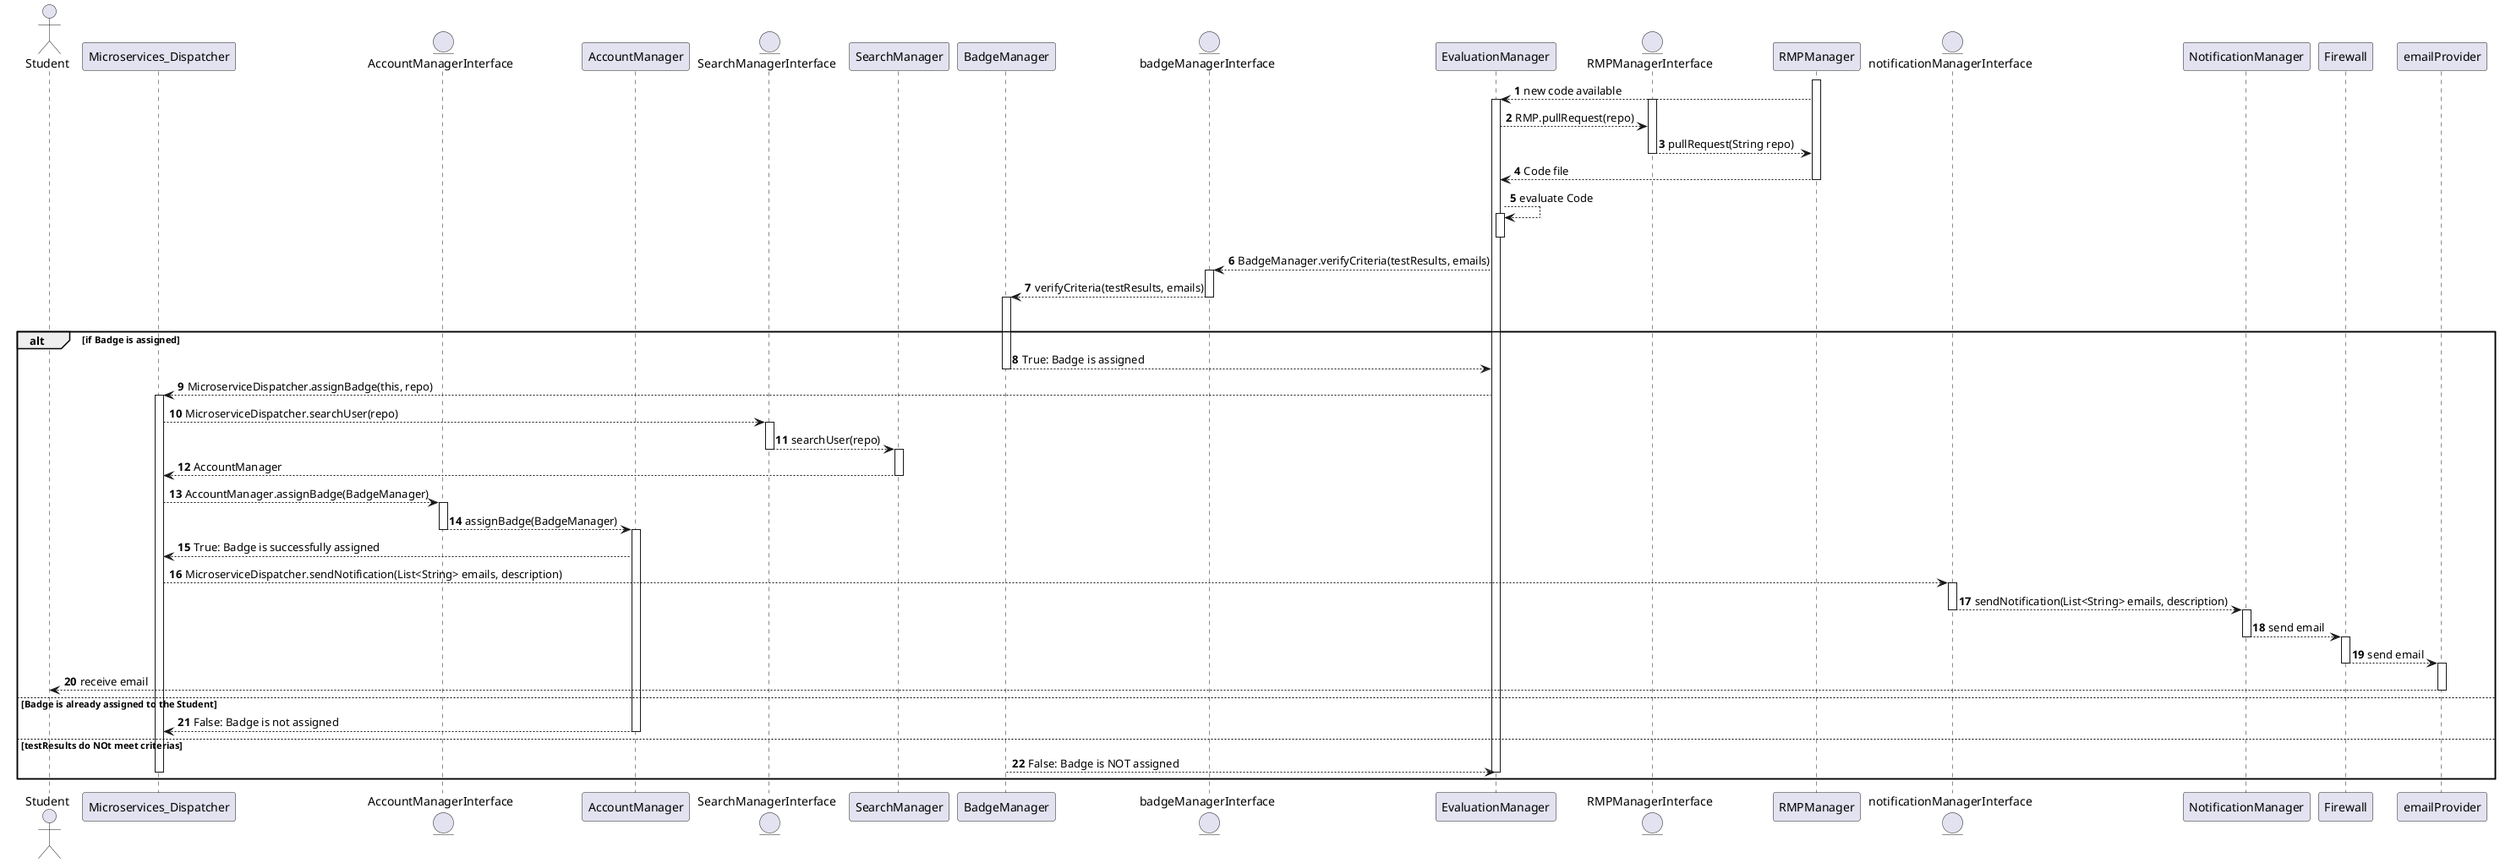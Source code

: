 @startuml

autonumber

actor Student as U
participant emailProvider as EP
participant Firewall as F
participant NotificationManager as NM
entity notificationManagerInterface as NMI
participant Microservices_Dispatcher as MD
entity AccountManagerInterface as AMI
participant AccountManager as AM
entity SearchManagerInterface as SMI
participant SearchManager as SM
participant BadgeManager as BM
entity badgeManagerInterface as BMI
participant EvaluationManager as EM
entity RMPManagerInterface as RMI
participant RMPManager as RMP
entity notificationManagerInterface as NMI
participant NotificationManager as NM
participant Firewall as F
participant EmailProvider as EP

activate RMP
RMP-->EM: new code available
activate EM
activate RMI
EM --> RMI: RMP.pullRequest(repo)
RMI -->RMP: pullRequest(String repo)
deactivate RMI
RMP --> EM: Code file
deactivate RMP
EM --> EM: evaluate Code
activate EM
deactivate EM
EM --> BMI: BadgeManager.verifyCriteria(testResults, emails)
activate BMI
BMI --> BM: verifyCriteria(testResults, emails)
deactivate BMI
alt testResults meet criterias
activate BM
alt if Badge is assigned
    BM --> EM: True: Badge is assigned
    deactivate BM
    EM --> MD: MicroserviceDispatcher.assignBadge(this, repo)
    activate MD
    MD --> SMI: MicroserviceDispatcher.searchUser(repo)
    activate SMI
    SMI --> SM: searchUser(repo)
    deactivate SMI
    activate SM
    SM --> MD: AccountManager
    deactivate SM
    MD --> AMI: AccountManager.assignBadge(BadgeManager)
    activate AMI
    AMI --> AM: assignBadge(BadgeManager)
    deactivate AMI
    activate AM
    AM --> MD: True: Badge is successfully assigned
    MD --> NMI: MicroserviceDispatcher.sendNotification(List<String> emails, description)
    activate NMI
    NMI --> NM: sendNotification(List<String> emails, description)
    deactivate NMI
    activate NM
    NM --> F: send email
    deactivate NM
    activate F
    F --> EP: send email
    deactivate F
    activate EP
    EP --> U: receive email
    deactivate EP
else Badge is already assigned to the Student
    AM --> MD: False: Badge is not assigned 
    deactivate AM
else testResults do NOt meet criterias
    BM --> EM: False: Badge is NOT assigned
    deactivate MD
    deactivate EM
end

@enduml